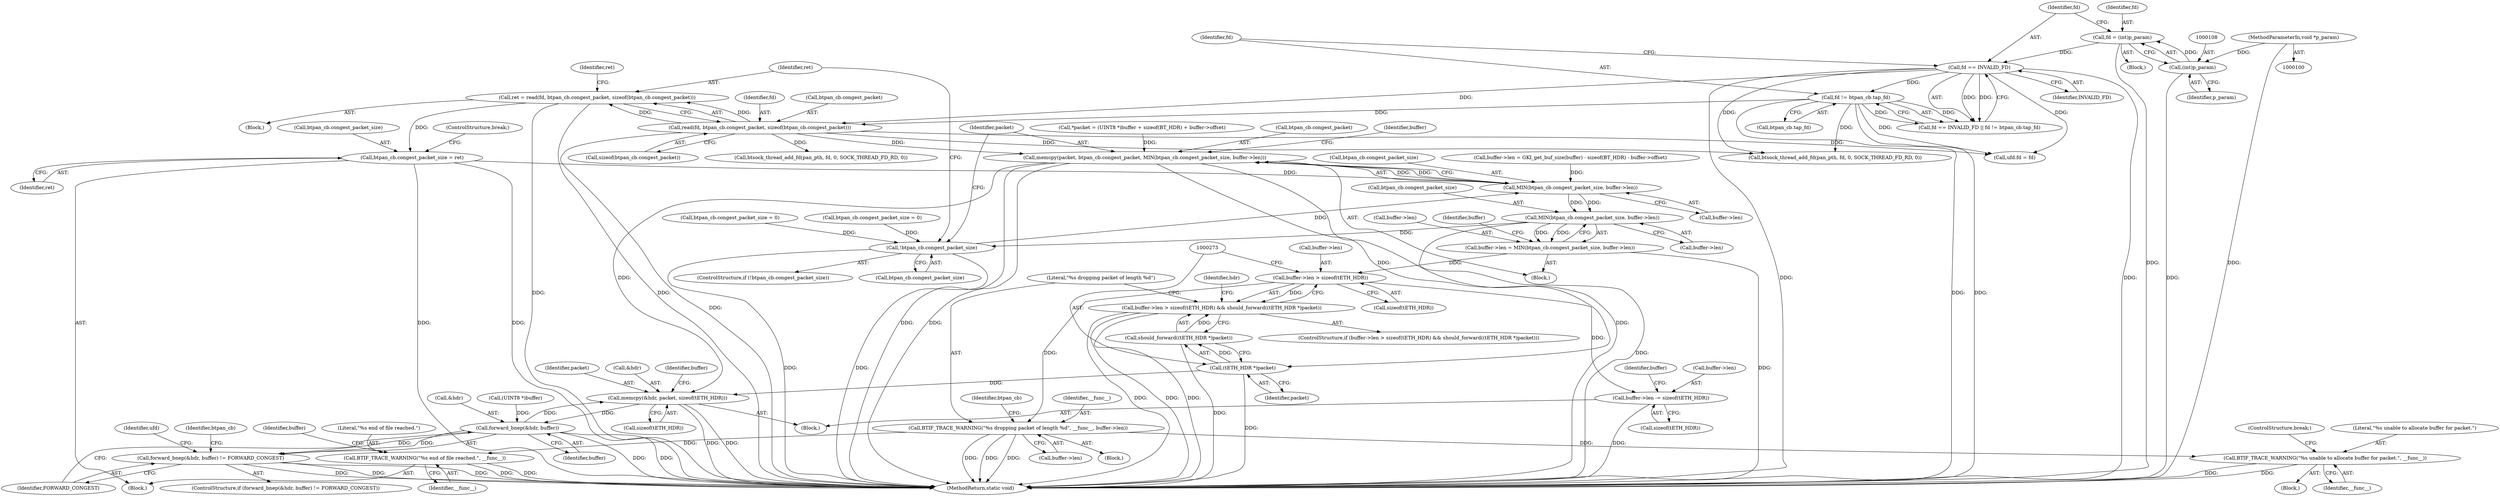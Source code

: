 digraph "0_Android_472271b153c5dc53c28beac55480a8d8434b2d5c_24@API" {
"1000191" [label="(Call,ret = read(fd, btpan_cb.congest_packet, sizeof(btpan_cb.congest_packet)))"];
"1000193" [label="(Call,read(fd, btpan_cb.congest_packet, sizeof(btpan_cb.congest_packet)))"];
"1000112" [label="(Call,fd == INVALID_FD)"];
"1000105" [label="(Call,fd = (int)p_param)"];
"1000107" [label="(Call,(int)p_param)"];
"1000101" [label="(MethodParameterIn,void *p_param)"];
"1000115" [label="(Call,fd != btpan_cb.tap_fd)"];
"1000234" [label="(Call,btpan_cb.congest_packet_size = ret)"];
"1000245" [label="(Call,MIN(btpan_cb.congest_packet_size, buffer->len))"];
"1000240" [label="(Call,memcpy(packet, btpan_cb.congest_packet, MIN(btpan_cb.congest_packet_size, buffer->len)))"];
"1000272" [label="(Call,(tETH_HDR *)packet)"];
"1000271" [label="(Call,should_forward((tETH_HDR *)packet))"];
"1000264" [label="(Call,buffer->len > sizeof(tETH_HDR) && should_forward((tETH_HDR *)packet))"];
"1000277" [label="(Call,memcpy(&hdr, packet, sizeof(tETH_HDR)))"];
"1000297" [label="(Call,forward_bnep(&hdr, buffer))"];
"1000296" [label="(Call,forward_bnep(&hdr, buffer) != FORWARD_CONGEST)"];
"1000256" [label="(Call,MIN(btpan_cb.congest_packet_size, buffer->len))"];
"1000185" [label="(Call,!btpan_cb.congest_packet_size)"];
"1000252" [label="(Call,buffer->len = MIN(btpan_cb.congest_packet_size, buffer->len))"];
"1000265" [label="(Call,buffer->len > sizeof(tETH_HDR))"];
"1000283" [label="(Call,buffer->len -= sizeof(tETH_HDR))"];
"1000309" [label="(Call,BTIF_TRACE_WARNING(\"%s dropping packet of length %d\", __func__, buffer->len))"];
"1000149" [label="(Call,BTIF_TRACE_WARNING(\"%s unable to allocate buffer for packet.\", __func__))"];
"1000221" [label="(Call,BTIF_TRACE_WARNING(\"%s end of file reached.\", __func__))"];
"1000242" [label="(Call,btpan_cb.congest_packet)"];
"1000315" [label="(Call,btpan_cb.congest_packet_size = 0)"];
"1000311" [label="(Identifier,__func__)"];
"1000151" [label="(Identifier,__func__)"];
"1000186" [label="(Call,btpan_cb.congest_packet_size)"];
"1000257" [label="(Call,btpan_cb.congest_packet_size)"];
"1000137" [label="(Block,)"];
"1000301" [label="(Identifier,FORWARD_CONGEST)"];
"1000117" [label="(Call,btpan_cb.tap_fd)"];
"1000277" [label="(Call,memcpy(&hdr, packet, sizeof(tETH_HDR)))"];
"1000271" [label="(Call,should_forward((tETH_HDR *)packet))"];
"1000240" [label="(Call,memcpy(packet, btpan_cb.congest_packet, MIN(btpan_cb.congest_packet_size, buffer->len)))"];
"1000265" [label="(Call,buffer->len > sizeof(tETH_HDR))"];
"1000304" [label="(Identifier,btpan_cb)"];
"1000275" [label="(Block,)"];
"1000116" [label="(Identifier,fd)"];
"1000241" [label="(Identifier,packet)"];
"1000195" [label="(Call,btpan_cb.congest_packet)"];
"1000115" [label="(Call,fd != btpan_cb.tap_fd)"];
"1000114" [label="(Identifier,INVALID_FD)"];
"1000234" [label="(Call,btpan_cb.congest_packet_size = ret)"];
"1000287" [label="(Call,sizeof(tETH_HDR))"];
"1000297" [label="(Call,forward_bnep(&hdr, buffer))"];
"1000256" [label="(Call,MIN(btpan_cb.congest_packet_size, buffer->len))"];
"1000252" [label="(Call,buffer->len = MIN(btpan_cb.congest_packet_size, buffer->len))"];
"1000291" [label="(Identifier,buffer)"];
"1000109" [label="(Identifier,p_param)"];
"1000189" [label="(Block,)"];
"1000309" [label="(Call,BTIF_TRACE_WARNING(\"%s dropping packet of length %d\", __func__, buffer->len))"];
"1000308" [label="(Block,)"];
"1000264" [label="(Call,buffer->len > sizeof(tETH_HDR) && should_forward((tETH_HDR *)packet))"];
"1000245" [label="(Call,MIN(btpan_cb.congest_packet_size, buffer->len))"];
"1000102" [label="(Block,)"];
"1000149" [label="(Call,BTIF_TRACE_WARNING(\"%s unable to allocate buffer for packet.\", __func__))"];
"1000272" [label="(Call,(tETH_HDR *)packet)"];
"1000226" [label="(Call,btsock_thread_add_fd(pan_pth, fd, 0, SOCK_THREAD_FD_RD, 0))"];
"1000263" [label="(ControlStructure,if (buffer->len > sizeof(tETH_HDR) && should_forward((tETH_HDR *)packet)))"];
"1000192" [label="(Identifier,ret)"];
"1000260" [label="(Call,buffer->len)"];
"1000310" [label="(Literal,\"%s dropping packet of length %d\")"];
"1000351" [label="(Call,btsock_thread_add_fd(pan_pth, fd, 0, SOCK_THREAD_FD_RD, 0))"];
"1000296" [label="(Call,forward_bnep(&hdr, buffer) != FORWARD_CONGEST)"];
"1000285" [label="(Identifier,buffer)"];
"1000279" [label="(Identifier,hdr)"];
"1000175" [label="(Call,(UINT8 *)buffer)"];
"1000281" [label="(Call,sizeof(tETH_HDR))"];
"1000249" [label="(Call,buffer->len)"];
"1000222" [label="(Literal,\"%s end of file reached.\")"];
"1000111" [label="(Call,fd == INVALID_FD || fd != btpan_cb.tap_fd)"];
"1000204" [label="(Block,)"];
"1000101" [label="(MethodParameterIn,void *p_param)"];
"1000148" [label="(Block,)"];
"1000300" [label="(Identifier,buffer)"];
"1000107" [label="(Call,(int)p_param)"];
"1000106" [label="(Identifier,fd)"];
"1000269" [label="(Call,sizeof(tETH_HDR))"];
"1000253" [label="(Call,buffer->len)"];
"1000283" [label="(Call,buffer->len -= sizeof(tETH_HDR))"];
"1000274" [label="(Identifier,packet)"];
"1000280" [label="(Identifier,packet)"];
"1000152" [label="(ControlStructure,break;)"];
"1000317" [label="(Identifier,btpan_cb)"];
"1000105" [label="(Call,fd = (int)p_param)"];
"1000150" [label="(Literal,\"%s unable to allocate buffer for packet.\")"];
"1000158" [label="(Call,buffer->len = GKI_get_buf_size(buffer) - sizeof(BT_HDR) - buffer->offset)"];
"1000324" [label="(Identifier,ufd)"];
"1000254" [label="(Identifier,buffer)"];
"1000278" [label="(Call,&hdr)"];
"1000198" [label="(Call,sizeof(btpan_cb.congest_packet))"];
"1000221" [label="(Call,BTIF_TRACE_WARNING(\"%s end of file reached.\", __func__))"];
"1000246" [label="(Call,btpan_cb.congest_packet_size)"];
"1000267" [label="(Identifier,buffer)"];
"1000191" [label="(Call,ret = read(fd, btpan_cb.congest_packet, sizeof(btpan_cb.congest_packet)))"];
"1000223" [label="(Identifier,__func__)"];
"1000194" [label="(Identifier,fd)"];
"1000284" [label="(Call,buffer->len)"];
"1000225" [label="(Identifier,buffer)"];
"1000295" [label="(ControlStructure,if (forward_bnep(&hdr, buffer) != FORWARD_CONGEST))"];
"1000113" [label="(Identifier,fd)"];
"1000184" [label="(ControlStructure,if (!btpan_cb.congest_packet_size))"];
"1000203" [label="(Identifier,ret)"];
"1000298" [label="(Call,&hdr)"];
"1000312" [label="(Call,buffer->len)"];
"1000266" [label="(Call,buffer->len)"];
"1000112" [label="(Call,fd == INVALID_FD)"];
"1000322" [label="(Call,ufd.fd = fd)"];
"1000235" [label="(Call,btpan_cb.congest_packet_size)"];
"1000238" [label="(Identifier,ret)"];
"1000357" [label="(MethodReturn,static void)"];
"1000172" [label="(Call,*packet = (UINT8 *)buffer + sizeof(BT_HDR) + buffer->offset)"];
"1000185" [label="(Call,!btpan_cb.congest_packet_size)"];
"1000193" [label="(Call,read(fd, btpan_cb.congest_packet, sizeof(btpan_cb.congest_packet)))"];
"1000302" [label="(Call,btpan_cb.congest_packet_size = 0)"];
"1000239" [label="(ControlStructure,break;)"];
"1000191" -> "1000189"  [label="AST: "];
"1000191" -> "1000193"  [label="CFG: "];
"1000192" -> "1000191"  [label="AST: "];
"1000193" -> "1000191"  [label="AST: "];
"1000203" -> "1000191"  [label="CFG: "];
"1000191" -> "1000357"  [label="DDG: "];
"1000191" -> "1000357"  [label="DDG: "];
"1000193" -> "1000191"  [label="DDG: "];
"1000193" -> "1000191"  [label="DDG: "];
"1000191" -> "1000234"  [label="DDG: "];
"1000193" -> "1000198"  [label="CFG: "];
"1000194" -> "1000193"  [label="AST: "];
"1000195" -> "1000193"  [label="AST: "];
"1000198" -> "1000193"  [label="AST: "];
"1000193" -> "1000357"  [label="DDG: "];
"1000112" -> "1000193"  [label="DDG: "];
"1000115" -> "1000193"  [label="DDG: "];
"1000193" -> "1000226"  [label="DDG: "];
"1000193" -> "1000240"  [label="DDG: "];
"1000193" -> "1000322"  [label="DDG: "];
"1000193" -> "1000351"  [label="DDG: "];
"1000112" -> "1000111"  [label="AST: "];
"1000112" -> "1000114"  [label="CFG: "];
"1000113" -> "1000112"  [label="AST: "];
"1000114" -> "1000112"  [label="AST: "];
"1000116" -> "1000112"  [label="CFG: "];
"1000111" -> "1000112"  [label="CFG: "];
"1000112" -> "1000357"  [label="DDG: "];
"1000112" -> "1000357"  [label="DDG: "];
"1000112" -> "1000111"  [label="DDG: "];
"1000112" -> "1000111"  [label="DDG: "];
"1000105" -> "1000112"  [label="DDG: "];
"1000112" -> "1000115"  [label="DDG: "];
"1000112" -> "1000322"  [label="DDG: "];
"1000112" -> "1000351"  [label="DDG: "];
"1000105" -> "1000102"  [label="AST: "];
"1000105" -> "1000107"  [label="CFG: "];
"1000106" -> "1000105"  [label="AST: "];
"1000107" -> "1000105"  [label="AST: "];
"1000113" -> "1000105"  [label="CFG: "];
"1000105" -> "1000357"  [label="DDG: "];
"1000107" -> "1000105"  [label="DDG: "];
"1000107" -> "1000109"  [label="CFG: "];
"1000108" -> "1000107"  [label="AST: "];
"1000109" -> "1000107"  [label="AST: "];
"1000107" -> "1000357"  [label="DDG: "];
"1000101" -> "1000107"  [label="DDG: "];
"1000101" -> "1000100"  [label="AST: "];
"1000101" -> "1000357"  [label="DDG: "];
"1000115" -> "1000111"  [label="AST: "];
"1000115" -> "1000117"  [label="CFG: "];
"1000116" -> "1000115"  [label="AST: "];
"1000117" -> "1000115"  [label="AST: "];
"1000111" -> "1000115"  [label="CFG: "];
"1000115" -> "1000357"  [label="DDG: "];
"1000115" -> "1000357"  [label="DDG: "];
"1000115" -> "1000111"  [label="DDG: "];
"1000115" -> "1000111"  [label="DDG: "];
"1000115" -> "1000322"  [label="DDG: "];
"1000115" -> "1000351"  [label="DDG: "];
"1000234" -> "1000204"  [label="AST: "];
"1000234" -> "1000238"  [label="CFG: "];
"1000235" -> "1000234"  [label="AST: "];
"1000238" -> "1000234"  [label="AST: "];
"1000239" -> "1000234"  [label="CFG: "];
"1000234" -> "1000357"  [label="DDG: "];
"1000234" -> "1000357"  [label="DDG: "];
"1000234" -> "1000245"  [label="DDG: "];
"1000245" -> "1000240"  [label="AST: "];
"1000245" -> "1000249"  [label="CFG: "];
"1000246" -> "1000245"  [label="AST: "];
"1000249" -> "1000245"  [label="AST: "];
"1000240" -> "1000245"  [label="CFG: "];
"1000245" -> "1000240"  [label="DDG: "];
"1000245" -> "1000240"  [label="DDG: "];
"1000185" -> "1000245"  [label="DDG: "];
"1000158" -> "1000245"  [label="DDG: "];
"1000245" -> "1000256"  [label="DDG: "];
"1000245" -> "1000256"  [label="DDG: "];
"1000240" -> "1000137"  [label="AST: "];
"1000241" -> "1000240"  [label="AST: "];
"1000242" -> "1000240"  [label="AST: "];
"1000254" -> "1000240"  [label="CFG: "];
"1000240" -> "1000357"  [label="DDG: "];
"1000240" -> "1000357"  [label="DDG: "];
"1000240" -> "1000357"  [label="DDG: "];
"1000172" -> "1000240"  [label="DDG: "];
"1000240" -> "1000272"  [label="DDG: "];
"1000240" -> "1000277"  [label="DDG: "];
"1000272" -> "1000271"  [label="AST: "];
"1000272" -> "1000274"  [label="CFG: "];
"1000273" -> "1000272"  [label="AST: "];
"1000274" -> "1000272"  [label="AST: "];
"1000271" -> "1000272"  [label="CFG: "];
"1000272" -> "1000357"  [label="DDG: "];
"1000272" -> "1000271"  [label="DDG: "];
"1000272" -> "1000277"  [label="DDG: "];
"1000271" -> "1000264"  [label="AST: "];
"1000264" -> "1000271"  [label="CFG: "];
"1000271" -> "1000357"  [label="DDG: "];
"1000271" -> "1000264"  [label="DDG: "];
"1000264" -> "1000263"  [label="AST: "];
"1000264" -> "1000265"  [label="CFG: "];
"1000265" -> "1000264"  [label="AST: "];
"1000279" -> "1000264"  [label="CFG: "];
"1000310" -> "1000264"  [label="CFG: "];
"1000264" -> "1000357"  [label="DDG: "];
"1000264" -> "1000357"  [label="DDG: "];
"1000264" -> "1000357"  [label="DDG: "];
"1000265" -> "1000264"  [label="DDG: "];
"1000277" -> "1000275"  [label="AST: "];
"1000277" -> "1000281"  [label="CFG: "];
"1000278" -> "1000277"  [label="AST: "];
"1000280" -> "1000277"  [label="AST: "];
"1000281" -> "1000277"  [label="AST: "];
"1000285" -> "1000277"  [label="CFG: "];
"1000277" -> "1000357"  [label="DDG: "];
"1000277" -> "1000357"  [label="DDG: "];
"1000297" -> "1000277"  [label="DDG: "];
"1000277" -> "1000297"  [label="DDG: "];
"1000297" -> "1000296"  [label="AST: "];
"1000297" -> "1000300"  [label="CFG: "];
"1000298" -> "1000297"  [label="AST: "];
"1000300" -> "1000297"  [label="AST: "];
"1000301" -> "1000297"  [label="CFG: "];
"1000297" -> "1000357"  [label="DDG: "];
"1000297" -> "1000357"  [label="DDG: "];
"1000297" -> "1000296"  [label="DDG: "];
"1000297" -> "1000296"  [label="DDG: "];
"1000175" -> "1000297"  [label="DDG: "];
"1000296" -> "1000295"  [label="AST: "];
"1000296" -> "1000301"  [label="CFG: "];
"1000301" -> "1000296"  [label="AST: "];
"1000304" -> "1000296"  [label="CFG: "];
"1000324" -> "1000296"  [label="CFG: "];
"1000296" -> "1000357"  [label="DDG: "];
"1000296" -> "1000357"  [label="DDG: "];
"1000296" -> "1000357"  [label="DDG: "];
"1000256" -> "1000252"  [label="AST: "];
"1000256" -> "1000260"  [label="CFG: "];
"1000257" -> "1000256"  [label="AST: "];
"1000260" -> "1000256"  [label="AST: "];
"1000252" -> "1000256"  [label="CFG: "];
"1000256" -> "1000357"  [label="DDG: "];
"1000256" -> "1000185"  [label="DDG: "];
"1000256" -> "1000252"  [label="DDG: "];
"1000256" -> "1000252"  [label="DDG: "];
"1000185" -> "1000184"  [label="AST: "];
"1000185" -> "1000186"  [label="CFG: "];
"1000186" -> "1000185"  [label="AST: "];
"1000192" -> "1000185"  [label="CFG: "];
"1000241" -> "1000185"  [label="CFG: "];
"1000185" -> "1000357"  [label="DDG: "];
"1000185" -> "1000357"  [label="DDG: "];
"1000302" -> "1000185"  [label="DDG: "];
"1000315" -> "1000185"  [label="DDG: "];
"1000252" -> "1000137"  [label="AST: "];
"1000253" -> "1000252"  [label="AST: "];
"1000267" -> "1000252"  [label="CFG: "];
"1000252" -> "1000357"  [label="DDG: "];
"1000252" -> "1000265"  [label="DDG: "];
"1000265" -> "1000269"  [label="CFG: "];
"1000266" -> "1000265"  [label="AST: "];
"1000269" -> "1000265"  [label="AST: "];
"1000273" -> "1000265"  [label="CFG: "];
"1000265" -> "1000283"  [label="DDG: "];
"1000265" -> "1000309"  [label="DDG: "];
"1000283" -> "1000275"  [label="AST: "];
"1000283" -> "1000287"  [label="CFG: "];
"1000284" -> "1000283"  [label="AST: "];
"1000287" -> "1000283"  [label="AST: "];
"1000291" -> "1000283"  [label="CFG: "];
"1000283" -> "1000357"  [label="DDG: "];
"1000309" -> "1000308"  [label="AST: "];
"1000309" -> "1000312"  [label="CFG: "];
"1000310" -> "1000309"  [label="AST: "];
"1000311" -> "1000309"  [label="AST: "];
"1000312" -> "1000309"  [label="AST: "];
"1000317" -> "1000309"  [label="CFG: "];
"1000309" -> "1000357"  [label="DDG: "];
"1000309" -> "1000357"  [label="DDG: "];
"1000309" -> "1000357"  [label="DDG: "];
"1000309" -> "1000149"  [label="DDG: "];
"1000309" -> "1000221"  [label="DDG: "];
"1000149" -> "1000148"  [label="AST: "];
"1000149" -> "1000151"  [label="CFG: "];
"1000150" -> "1000149"  [label="AST: "];
"1000151" -> "1000149"  [label="AST: "];
"1000152" -> "1000149"  [label="CFG: "];
"1000149" -> "1000357"  [label="DDG: "];
"1000149" -> "1000357"  [label="DDG: "];
"1000221" -> "1000204"  [label="AST: "];
"1000221" -> "1000223"  [label="CFG: "];
"1000222" -> "1000221"  [label="AST: "];
"1000223" -> "1000221"  [label="AST: "];
"1000225" -> "1000221"  [label="CFG: "];
"1000221" -> "1000357"  [label="DDG: "];
"1000221" -> "1000357"  [label="DDG: "];
}
